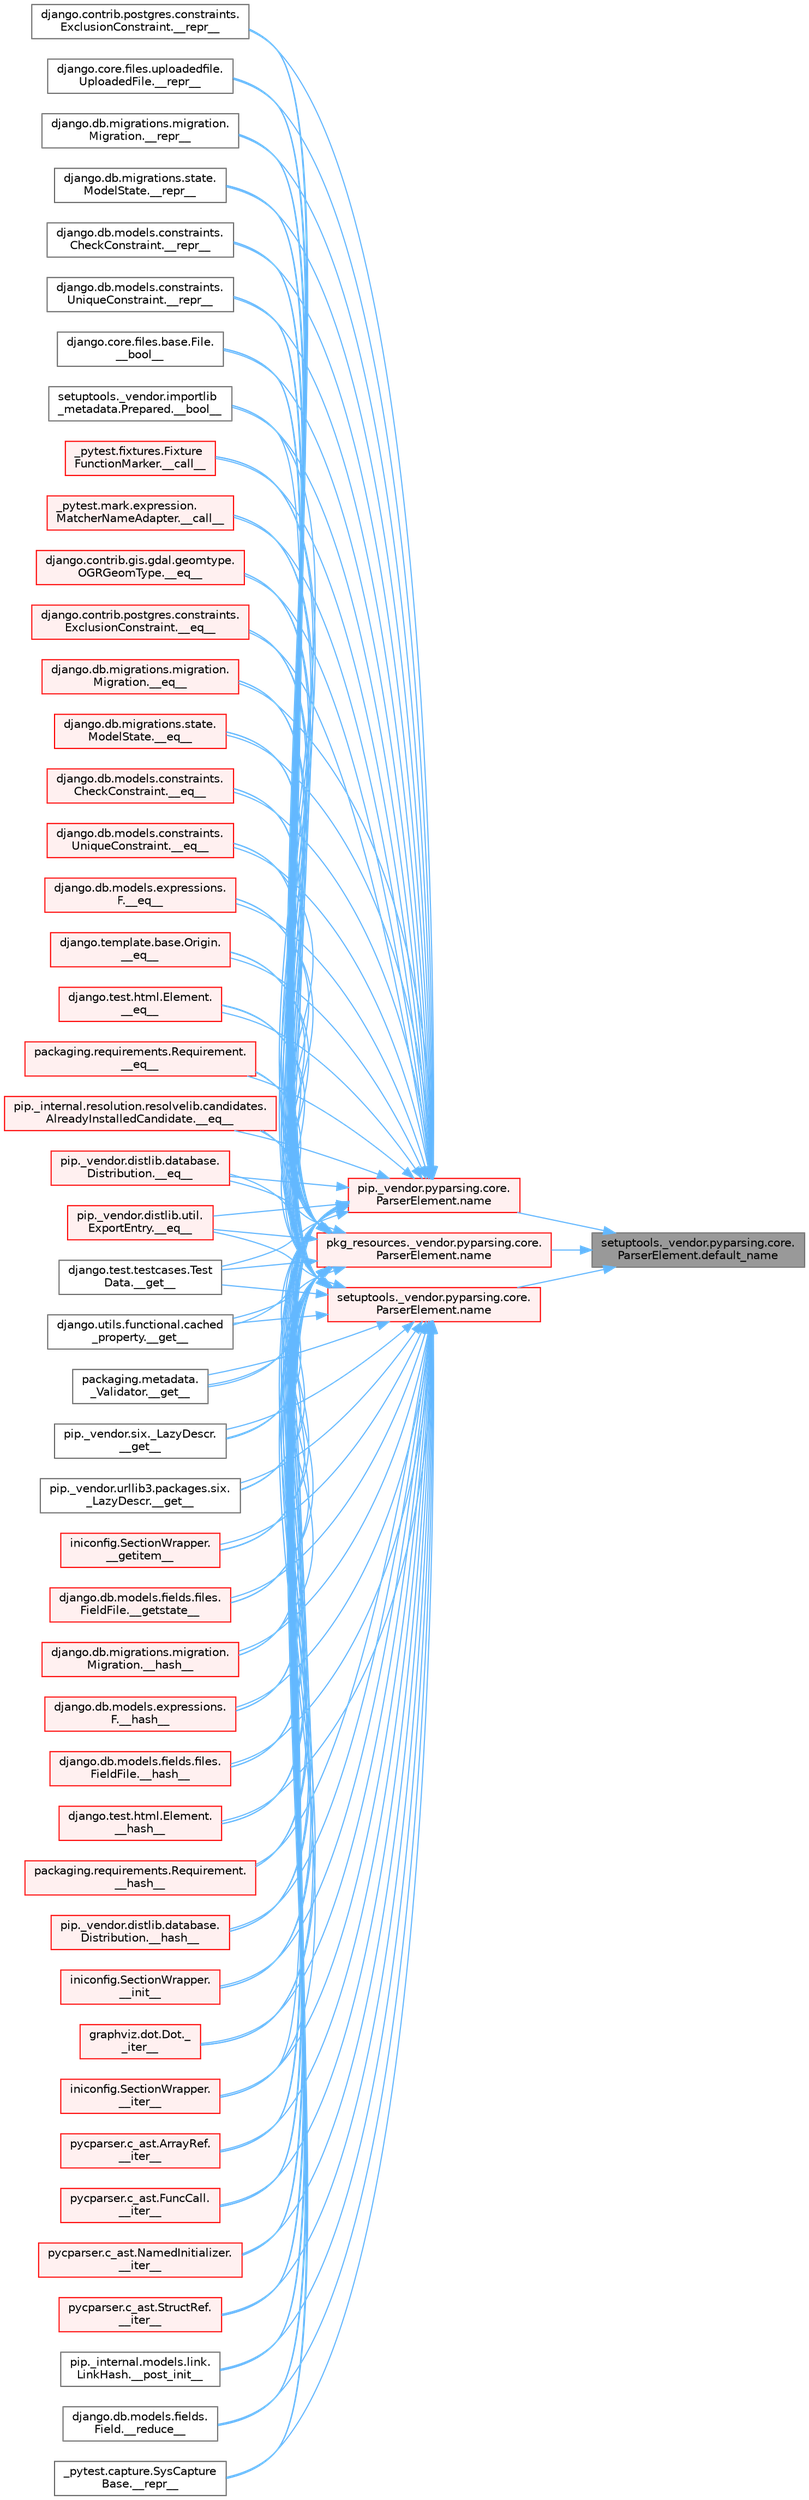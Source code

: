 digraph "setuptools._vendor.pyparsing.core.ParserElement.default_name"
{
 // LATEX_PDF_SIZE
  bgcolor="transparent";
  edge [fontname=Helvetica,fontsize=10,labelfontname=Helvetica,labelfontsize=10];
  node [fontname=Helvetica,fontsize=10,shape=box,height=0.2,width=0.4];
  rankdir="RL";
  Node1 [id="Node000001",label="setuptools._vendor.pyparsing.core.\lParserElement.default_name",height=0.2,width=0.4,color="gray40", fillcolor="grey60", style="filled", fontcolor="black",tooltip=" "];
  Node1 -> Node2 [id="edge1_Node000001_Node000002",dir="back",color="steelblue1",style="solid",tooltip=" "];
  Node2 [id="Node000002",label="pip._vendor.pyparsing.core.\lParserElement.name",height=0.2,width=0.4,color="red", fillcolor="#FFF0F0", style="filled",URL="$classpip_1_1__vendor_1_1pyparsing_1_1core_1_1_parser_element.html#ad7db196655f86eaadabd81c40af25717",tooltip=" "];
  Node2 -> Node3 [id="edge2_Node000002_Node000003",dir="back",color="steelblue1",style="solid",tooltip=" "];
  Node3 [id="Node000003",label="django.core.files.base.File.\l__bool__",height=0.2,width=0.4,color="grey40", fillcolor="white", style="filled",URL="$classdjango_1_1core_1_1files_1_1base_1_1_file.html#adf07dd46020c7160b2257d9e3da4bc43",tooltip=" "];
  Node2 -> Node4 [id="edge3_Node000002_Node000004",dir="back",color="steelblue1",style="solid",tooltip=" "];
  Node4 [id="Node000004",label="setuptools._vendor.importlib\l_metadata.Prepared.__bool__",height=0.2,width=0.4,color="grey40", fillcolor="white", style="filled",URL="$classsetuptools_1_1__vendor_1_1importlib__metadata_1_1_prepared.html#a0395661b38fe11742f24c0482962b913",tooltip=" "];
  Node2 -> Node5 [id="edge4_Node000002_Node000005",dir="back",color="steelblue1",style="solid",tooltip=" "];
  Node5 [id="Node000005",label="_pytest.fixtures.Fixture\lFunctionMarker.__call__",height=0.2,width=0.4,color="red", fillcolor="#FFF0F0", style="filled",URL="$class__pytest_1_1fixtures_1_1_fixture_function_marker.html#acc9c789cb8d19388b24d740159ba305d",tooltip=" "];
  Node2 -> Node8 [id="edge5_Node000002_Node000008",dir="back",color="steelblue1",style="solid",tooltip=" "];
  Node8 [id="Node000008",label="_pytest.mark.expression.\lMatcherNameAdapter.__call__",height=0.2,width=0.4,color="red", fillcolor="#FFF0F0", style="filled",URL="$class__pytest_1_1mark_1_1expression_1_1_matcher_name_adapter.html#a7ecd7564e2e67d5ac026d25db1466389",tooltip=" "];
  Node2 -> Node9 [id="edge6_Node000002_Node000009",dir="back",color="steelblue1",style="solid",tooltip=" "];
  Node9 [id="Node000009",label="django.contrib.gis.gdal.geomtype.\lOGRGeomType.__eq__",height=0.2,width=0.4,color="red", fillcolor="#FFF0F0", style="filled",URL="$classdjango_1_1contrib_1_1gis_1_1gdal_1_1geomtype_1_1_o_g_r_geom_type.html#a878253f899634c312b64add448108474",tooltip=" "];
  Node2 -> Node18 [id="edge7_Node000002_Node000018",dir="back",color="steelblue1",style="solid",tooltip=" "];
  Node18 [id="Node000018",label="django.contrib.postgres.constraints.\lExclusionConstraint.__eq__",height=0.2,width=0.4,color="red", fillcolor="#FFF0F0", style="filled",URL="$classdjango_1_1contrib_1_1postgres_1_1constraints_1_1_exclusion_constraint.html#af496d048323e51177e1239475f9fe47c",tooltip=" "];
  Node2 -> Node19 [id="edge8_Node000002_Node000019",dir="back",color="steelblue1",style="solid",tooltip=" "];
  Node19 [id="Node000019",label="django.db.migrations.migration.\lMigration.__eq__",height=0.2,width=0.4,color="red", fillcolor="#FFF0F0", style="filled",URL="$classdjango_1_1db_1_1migrations_1_1migration_1_1_migration.html#a0234090d18f01ee0a7a23b98a036ac79",tooltip=" "];
  Node2 -> Node20 [id="edge9_Node000002_Node000020",dir="back",color="steelblue1",style="solid",tooltip=" "];
  Node20 [id="Node000020",label="django.db.migrations.state.\lModelState.__eq__",height=0.2,width=0.4,color="red", fillcolor="#FFF0F0", style="filled",URL="$classdjango_1_1db_1_1migrations_1_1state_1_1_model_state.html#ae338faa36574cfa53f86dac5ac80176d",tooltip=" "];
  Node2 -> Node21 [id="edge10_Node000002_Node000021",dir="back",color="steelblue1",style="solid",tooltip=" "];
  Node21 [id="Node000021",label="django.db.models.constraints.\lCheckConstraint.__eq__",height=0.2,width=0.4,color="red", fillcolor="#FFF0F0", style="filled",URL="$classdjango_1_1db_1_1models_1_1constraints_1_1_check_constraint.html#a55875a553e53009967129f8b8a269475",tooltip=" "];
  Node2 -> Node22 [id="edge11_Node000002_Node000022",dir="back",color="steelblue1",style="solid",tooltip=" "];
  Node22 [id="Node000022",label="django.db.models.constraints.\lUniqueConstraint.__eq__",height=0.2,width=0.4,color="red", fillcolor="#FFF0F0", style="filled",URL="$classdjango_1_1db_1_1models_1_1constraints_1_1_unique_constraint.html#a1a877e5c6def4673a480b3fd44e3ad19",tooltip=" "];
  Node2 -> Node23 [id="edge12_Node000002_Node000023",dir="back",color="steelblue1",style="solid",tooltip=" "];
  Node23 [id="Node000023",label="django.db.models.expressions.\lF.__eq__",height=0.2,width=0.4,color="red", fillcolor="#FFF0F0", style="filled",URL="$classdjango_1_1db_1_1models_1_1expressions_1_1_f.html#ae5a4762383529ca2924f76683eede0d2",tooltip=" "];
  Node2 -> Node24 [id="edge13_Node000002_Node000024",dir="back",color="steelblue1",style="solid",tooltip=" "];
  Node24 [id="Node000024",label="django.template.base.Origin.\l__eq__",height=0.2,width=0.4,color="red", fillcolor="#FFF0F0", style="filled",URL="$classdjango_1_1template_1_1base_1_1_origin.html#aceaf6f15e79a904eef75db1caa454d5c",tooltip=" "];
  Node2 -> Node25 [id="edge14_Node000002_Node000025",dir="back",color="steelblue1",style="solid",tooltip=" "];
  Node25 [id="Node000025",label="django.test.html.Element.\l__eq__",height=0.2,width=0.4,color="red", fillcolor="#FFF0F0", style="filled",URL="$classdjango_1_1test_1_1html_1_1_element.html#a287e83f2ae4a6f13b9e00d7b70ee5d47",tooltip=" "];
  Node2 -> Node26 [id="edge15_Node000002_Node000026",dir="back",color="steelblue1",style="solid",tooltip=" "];
  Node26 [id="Node000026",label="packaging.requirements.Requirement.\l__eq__",height=0.2,width=0.4,color="red", fillcolor="#FFF0F0", style="filled",URL="$classpackaging_1_1requirements_1_1_requirement.html#ae285c586a0e8b9e700b0f5f25e2c2671",tooltip=" "];
  Node2 -> Node27 [id="edge16_Node000002_Node000027",dir="back",color="steelblue1",style="solid",tooltip=" "];
  Node27 [id="Node000027",label="pip._internal.resolution.resolvelib.candidates.\lAlreadyInstalledCandidate.__eq__",height=0.2,width=0.4,color="red", fillcolor="#FFF0F0", style="filled",URL="$classpip_1_1__internal_1_1resolution_1_1resolvelib_1_1candidates_1_1_already_installed_candidate.html#a94393be14236fb68b64ac2b9f1e89d53",tooltip=" "];
  Node2 -> Node28 [id="edge17_Node000002_Node000028",dir="back",color="steelblue1",style="solid",tooltip=" "];
  Node28 [id="Node000028",label="pip._vendor.distlib.database.\lDistribution.__eq__",height=0.2,width=0.4,color="red", fillcolor="#FFF0F0", style="filled",URL="$classpip_1_1__vendor_1_1distlib_1_1database_1_1_distribution.html#aba7030b239fad6f8faac6fcb9bec27c2",tooltip=" "];
  Node2 -> Node29 [id="edge18_Node000002_Node000029",dir="back",color="steelblue1",style="solid",tooltip=" "];
  Node29 [id="Node000029",label="pip._vendor.distlib.util.\lExportEntry.__eq__",height=0.2,width=0.4,color="red", fillcolor="#FFF0F0", style="filled",URL="$classpip_1_1__vendor_1_1distlib_1_1util_1_1_export_entry.html#a0fb0e6e2d6aa56973f97290b051c5709",tooltip=" "];
  Node2 -> Node30 [id="edge19_Node000002_Node000030",dir="back",color="steelblue1",style="solid",tooltip=" "];
  Node30 [id="Node000030",label="django.test.testcases.Test\lData.__get__",height=0.2,width=0.4,color="grey40", fillcolor="white", style="filled",URL="$classdjango_1_1test_1_1testcases_1_1_test_data.html#a6b90c1a9262cf266d34b5e5faa257454",tooltip=" "];
  Node2 -> Node31 [id="edge20_Node000002_Node000031",dir="back",color="steelblue1",style="solid",tooltip=" "];
  Node31 [id="Node000031",label="django.utils.functional.cached\l_property.__get__",height=0.2,width=0.4,color="grey40", fillcolor="white", style="filled",URL="$classdjango_1_1utils_1_1functional_1_1cached__property.html#aea06f0393fa1ebeb0e878b1df50e0ea6",tooltip=" "];
  Node2 -> Node32 [id="edge21_Node000002_Node000032",dir="back",color="steelblue1",style="solid",tooltip=" "];
  Node32 [id="Node000032",label="packaging.metadata.\l_Validator.__get__",height=0.2,width=0.4,color="grey40", fillcolor="white", style="filled",URL="$classpackaging_1_1metadata_1_1___validator.html#aee57fdc6ee4e64af0551e761a2339d22",tooltip=" "];
  Node2 -> Node33 [id="edge22_Node000002_Node000033",dir="back",color="steelblue1",style="solid",tooltip=" "];
  Node33 [id="Node000033",label="pip._vendor.six._LazyDescr.\l__get__",height=0.2,width=0.4,color="grey40", fillcolor="white", style="filled",URL="$classpip_1_1__vendor_1_1six_1_1___lazy_descr.html#aeb559285af794a2be524d8e532244a3e",tooltip=" "];
  Node2 -> Node34 [id="edge23_Node000002_Node000034",dir="back",color="steelblue1",style="solid",tooltip=" "];
  Node34 [id="Node000034",label="pip._vendor.urllib3.packages.six.\l_LazyDescr.__get__",height=0.2,width=0.4,color="grey40", fillcolor="white", style="filled",URL="$classpip_1_1__vendor_1_1urllib3_1_1packages_1_1six_1_1___lazy_descr.html#a08ccd0501dd1c57d35df463db038355d",tooltip=" "];
  Node2 -> Node35 [id="edge24_Node000002_Node000035",dir="back",color="steelblue1",style="solid",tooltip=" "];
  Node35 [id="Node000035",label="iniconfig.SectionWrapper.\l__getitem__",height=0.2,width=0.4,color="red", fillcolor="#FFF0F0", style="filled",URL="$classiniconfig_1_1_section_wrapper.html#a3fc976958f26ef38b05fa3a8e6df2a4e",tooltip=" "];
  Node2 -> Node969 [id="edge25_Node000002_Node000969",dir="back",color="steelblue1",style="solid",tooltip=" "];
  Node969 [id="Node000969",label="django.db.models.fields.files.\lFieldFile.__getstate__",height=0.2,width=0.4,color="red", fillcolor="#FFF0F0", style="filled",URL="$classdjango_1_1db_1_1models_1_1fields_1_1files_1_1_field_file.html#abe72652d5f16633f345ef032fd8e3b5c",tooltip=" "];
  Node2 -> Node971 [id="edge26_Node000002_Node000971",dir="back",color="steelblue1",style="solid",tooltip=" "];
  Node971 [id="Node000971",label="django.db.migrations.migration.\lMigration.__hash__",height=0.2,width=0.4,color="red", fillcolor="#FFF0F0", style="filled",URL="$classdjango_1_1db_1_1migrations_1_1migration_1_1_migration.html#aae8f7f62ce57be42f7b5af2e49edf919",tooltip=" "];
  Node2 -> Node972 [id="edge27_Node000002_Node000972",dir="back",color="steelblue1",style="solid",tooltip=" "];
  Node972 [id="Node000972",label="django.db.models.expressions.\lF.__hash__",height=0.2,width=0.4,color="red", fillcolor="#FFF0F0", style="filled",URL="$classdjango_1_1db_1_1models_1_1expressions_1_1_f.html#a6431516addfd350b0b6ed0e51165f7c1",tooltip=" "];
  Node2 -> Node973 [id="edge28_Node000002_Node000973",dir="back",color="steelblue1",style="solid",tooltip=" "];
  Node973 [id="Node000973",label="django.db.models.fields.files.\lFieldFile.__hash__",height=0.2,width=0.4,color="red", fillcolor="#FFF0F0", style="filled",URL="$classdjango_1_1db_1_1models_1_1fields_1_1files_1_1_field_file.html#a3d0916f2296d973216a37e30a933c401",tooltip=" "];
  Node2 -> Node974 [id="edge29_Node000002_Node000974",dir="back",color="steelblue1",style="solid",tooltip=" "];
  Node974 [id="Node000974",label="django.test.html.Element.\l__hash__",height=0.2,width=0.4,color="red", fillcolor="#FFF0F0", style="filled",URL="$classdjango_1_1test_1_1html_1_1_element.html#a9e783fdad624f8860a95fe7662ea85f3",tooltip=" "];
  Node2 -> Node975 [id="edge30_Node000002_Node000975",dir="back",color="steelblue1",style="solid",tooltip=" "];
  Node975 [id="Node000975",label="packaging.requirements.Requirement.\l__hash__",height=0.2,width=0.4,color="red", fillcolor="#FFF0F0", style="filled",URL="$classpackaging_1_1requirements_1_1_requirement.html#a69426ed6e3cc347033b3096195023bfc",tooltip=" "];
  Node2 -> Node976 [id="edge31_Node000002_Node000976",dir="back",color="steelblue1",style="solid",tooltip=" "];
  Node976 [id="Node000976",label="pip._vendor.distlib.database.\lDistribution.__hash__",height=0.2,width=0.4,color="red", fillcolor="#FFF0F0", style="filled",URL="$classpip_1_1__vendor_1_1distlib_1_1database_1_1_distribution.html#af9d117c9909f8cbf07f12c723b145c3b",tooltip=" "];
  Node2 -> Node977 [id="edge32_Node000002_Node000977",dir="back",color="steelblue1",style="solid",tooltip=" "];
  Node977 [id="Node000977",label="iniconfig.SectionWrapper.\l__init__",height=0.2,width=0.4,color="red", fillcolor="#FFF0F0", style="filled",URL="$classiniconfig_1_1_section_wrapper.html#ac789fd178fa19b9e39994b6f79265620",tooltip=" "];
  Node2 -> Node978 [id="edge33_Node000002_Node000978",dir="back",color="steelblue1",style="solid",tooltip=" "];
  Node978 [id="Node000978",label="graphviz.dot.Dot._\l_iter__",height=0.2,width=0.4,color="red", fillcolor="#FFF0F0", style="filled",URL="$classgraphviz_1_1dot_1_1_dot.html#ad581ae397ceb7e0bef9698433ce3a2a4",tooltip=" "];
  Node2 -> Node979 [id="edge34_Node000002_Node000979",dir="back",color="steelblue1",style="solid",tooltip=" "];
  Node979 [id="Node000979",label="iniconfig.SectionWrapper.\l__iter__",height=0.2,width=0.4,color="red", fillcolor="#FFF0F0", style="filled",URL="$classiniconfig_1_1_section_wrapper.html#a7cd33b3569c0daafd76e11dcaf5bfdf2",tooltip=" "];
  Node2 -> Node980 [id="edge35_Node000002_Node000980",dir="back",color="steelblue1",style="solid",tooltip=" "];
  Node980 [id="Node000980",label="pycparser.c_ast.ArrayRef.\l__iter__",height=0.2,width=0.4,color="red", fillcolor="#FFF0F0", style="filled",URL="$classpycparser_1_1c__ast_1_1_array_ref.html#a1a69033eb783e23c22da33fe4f791b6d",tooltip=" "];
  Node2 -> Node981 [id="edge36_Node000002_Node000981",dir="back",color="steelblue1",style="solid",tooltip=" "];
  Node981 [id="Node000981",label="pycparser.c_ast.FuncCall.\l__iter__",height=0.2,width=0.4,color="red", fillcolor="#FFF0F0", style="filled",URL="$classpycparser_1_1c__ast_1_1_func_call.html#af6a1cc2e46c11f1e12f06f9e2de94fd5",tooltip=" "];
  Node2 -> Node982 [id="edge37_Node000002_Node000982",dir="back",color="steelblue1",style="solid",tooltip=" "];
  Node982 [id="Node000982",label="pycparser.c_ast.NamedInitializer.\l__iter__",height=0.2,width=0.4,color="red", fillcolor="#FFF0F0", style="filled",URL="$classpycparser_1_1c__ast_1_1_named_initializer.html#ae4d6e91327cfec771f7a0579cfb7d235",tooltip=" "];
  Node2 -> Node983 [id="edge38_Node000002_Node000983",dir="back",color="steelblue1",style="solid",tooltip=" "];
  Node983 [id="Node000983",label="pycparser.c_ast.StructRef.\l__iter__",height=0.2,width=0.4,color="red", fillcolor="#FFF0F0", style="filled",URL="$classpycparser_1_1c__ast_1_1_struct_ref.html#adc730771fdefc02f37b63af08abc8a74",tooltip=" "];
  Node2 -> Node984 [id="edge39_Node000002_Node000984",dir="back",color="steelblue1",style="solid",tooltip=" "];
  Node984 [id="Node000984",label="pip._internal.models.link.\lLinkHash.__post_init__",height=0.2,width=0.4,color="grey40", fillcolor="white", style="filled",URL="$classpip_1_1__internal_1_1models_1_1link_1_1_link_hash.html#ab5f65bc8f56bb0c7792cd375989032bc",tooltip=" "];
  Node2 -> Node985 [id="edge40_Node000002_Node000985",dir="back",color="steelblue1",style="solid",tooltip=" "];
  Node985 [id="Node000985",label="django.db.models.fields.\lField.__reduce__",height=0.2,width=0.4,color="grey40", fillcolor="white", style="filled",URL="$classdjango_1_1db_1_1models_1_1fields_1_1_field.html#af288ea77bf31d6b7a738396bdc88d22d",tooltip=" "];
  Node2 -> Node986 [id="edge41_Node000002_Node000986",dir="back",color="steelblue1",style="solid",tooltip=" "];
  Node986 [id="Node000986",label="_pytest.capture.SysCapture\lBase.__repr__",height=0.2,width=0.4,color="grey40", fillcolor="white", style="filled",URL="$class__pytest_1_1capture_1_1_sys_capture_base.html#abfe2012f2a8841c51848da2d06ccb2d6",tooltip=" "];
  Node2 -> Node491 [id="edge42_Node000002_Node000491",dir="back",color="steelblue1",style="solid",tooltip=" "];
  Node491 [id="Node000491",label="django.contrib.postgres.constraints.\lExclusionConstraint.__repr__",height=0.2,width=0.4,color="grey40", fillcolor="white", style="filled",URL="$classdjango_1_1contrib_1_1postgres_1_1constraints_1_1_exclusion_constraint.html#a0771594ced240daa3e783f821d28adb5",tooltip=" "];
  Node2 -> Node987 [id="edge43_Node000002_Node000987",dir="back",color="steelblue1",style="solid",tooltip=" "];
  Node987 [id="Node000987",label="django.core.files.uploadedfile.\lUploadedFile.__repr__",height=0.2,width=0.4,color="grey40", fillcolor="white", style="filled",URL="$classdjango_1_1core_1_1files_1_1uploadedfile_1_1_uploaded_file.html#a0ce18993b41ac813512e64e46da52cb0",tooltip=" "];
  Node2 -> Node988 [id="edge44_Node000002_Node000988",dir="back",color="steelblue1",style="solid",tooltip=" "];
  Node988 [id="Node000988",label="django.db.migrations.migration.\lMigration.__repr__",height=0.2,width=0.4,color="grey40", fillcolor="white", style="filled",URL="$classdjango_1_1db_1_1migrations_1_1migration_1_1_migration.html#a14a7c4cecb60a4c4cbaaa284669c42c8",tooltip=" "];
  Node2 -> Node989 [id="edge45_Node000002_Node000989",dir="back",color="steelblue1",style="solid",tooltip=" "];
  Node989 [id="Node000989",label="django.db.migrations.state.\lModelState.__repr__",height=0.2,width=0.4,color="grey40", fillcolor="white", style="filled",URL="$classdjango_1_1db_1_1migrations_1_1state_1_1_model_state.html#a0045bbb7deecc184067c91dcf81c5d93",tooltip=" "];
  Node2 -> Node773 [id="edge46_Node000002_Node000773",dir="back",color="steelblue1",style="solid",tooltip=" "];
  Node773 [id="Node000773",label="django.db.models.constraints.\lCheckConstraint.__repr__",height=0.2,width=0.4,color="grey40", fillcolor="white", style="filled",URL="$classdjango_1_1db_1_1models_1_1constraints_1_1_check_constraint.html#a5ee1e990e7235f77706fa7da45651b5f",tooltip=" "];
  Node2 -> Node492 [id="edge47_Node000002_Node000492",dir="back",color="steelblue1",style="solid",tooltip=" "];
  Node492 [id="Node000492",label="django.db.models.constraints.\lUniqueConstraint.__repr__",height=0.2,width=0.4,color="grey40", fillcolor="white", style="filled",URL="$classdjango_1_1db_1_1models_1_1constraints_1_1_unique_constraint.html#a182454ed288d36d2033f34e2442e63b6",tooltip=" "];
  Node1 -> Node2329 [id="edge48_Node000001_Node002329",dir="back",color="steelblue1",style="solid",tooltip=" "];
  Node2329 [id="Node002329",label="pkg_resources._vendor.pyparsing.core.\lParserElement.name",height=0.2,width=0.4,color="red", fillcolor="#FFF0F0", style="filled",URL="$classpkg__resources_1_1__vendor_1_1pyparsing_1_1core_1_1_parser_element.html#abf3887f5a60cd87875ad9ce57ba0ec6a",tooltip=" "];
  Node2329 -> Node3 [id="edge49_Node002329_Node000003",dir="back",color="steelblue1",style="solid",tooltip=" "];
  Node2329 -> Node4 [id="edge50_Node002329_Node000004",dir="back",color="steelblue1",style="solid",tooltip=" "];
  Node2329 -> Node5 [id="edge51_Node002329_Node000005",dir="back",color="steelblue1",style="solid",tooltip=" "];
  Node2329 -> Node8 [id="edge52_Node002329_Node000008",dir="back",color="steelblue1",style="solid",tooltip=" "];
  Node2329 -> Node9 [id="edge53_Node002329_Node000009",dir="back",color="steelblue1",style="solid",tooltip=" "];
  Node2329 -> Node18 [id="edge54_Node002329_Node000018",dir="back",color="steelblue1",style="solid",tooltip=" "];
  Node2329 -> Node19 [id="edge55_Node002329_Node000019",dir="back",color="steelblue1",style="solid",tooltip=" "];
  Node2329 -> Node20 [id="edge56_Node002329_Node000020",dir="back",color="steelblue1",style="solid",tooltip=" "];
  Node2329 -> Node21 [id="edge57_Node002329_Node000021",dir="back",color="steelblue1",style="solid",tooltip=" "];
  Node2329 -> Node22 [id="edge58_Node002329_Node000022",dir="back",color="steelblue1",style="solid",tooltip=" "];
  Node2329 -> Node23 [id="edge59_Node002329_Node000023",dir="back",color="steelblue1",style="solid",tooltip=" "];
  Node2329 -> Node24 [id="edge60_Node002329_Node000024",dir="back",color="steelblue1",style="solid",tooltip=" "];
  Node2329 -> Node25 [id="edge61_Node002329_Node000025",dir="back",color="steelblue1",style="solid",tooltip=" "];
  Node2329 -> Node26 [id="edge62_Node002329_Node000026",dir="back",color="steelblue1",style="solid",tooltip=" "];
  Node2329 -> Node27 [id="edge63_Node002329_Node000027",dir="back",color="steelblue1",style="solid",tooltip=" "];
  Node2329 -> Node28 [id="edge64_Node002329_Node000028",dir="back",color="steelblue1",style="solid",tooltip=" "];
  Node2329 -> Node29 [id="edge65_Node002329_Node000029",dir="back",color="steelblue1",style="solid",tooltip=" "];
  Node2329 -> Node30 [id="edge66_Node002329_Node000030",dir="back",color="steelblue1",style="solid",tooltip=" "];
  Node2329 -> Node31 [id="edge67_Node002329_Node000031",dir="back",color="steelblue1",style="solid",tooltip=" "];
  Node2329 -> Node32 [id="edge68_Node002329_Node000032",dir="back",color="steelblue1",style="solid",tooltip=" "];
  Node2329 -> Node33 [id="edge69_Node002329_Node000033",dir="back",color="steelblue1",style="solid",tooltip=" "];
  Node2329 -> Node34 [id="edge70_Node002329_Node000034",dir="back",color="steelblue1",style="solid",tooltip=" "];
  Node2329 -> Node35 [id="edge71_Node002329_Node000035",dir="back",color="steelblue1",style="solid",tooltip=" "];
  Node2329 -> Node969 [id="edge72_Node002329_Node000969",dir="back",color="steelblue1",style="solid",tooltip=" "];
  Node2329 -> Node971 [id="edge73_Node002329_Node000971",dir="back",color="steelblue1",style="solid",tooltip=" "];
  Node2329 -> Node972 [id="edge74_Node002329_Node000972",dir="back",color="steelblue1",style="solid",tooltip=" "];
  Node2329 -> Node973 [id="edge75_Node002329_Node000973",dir="back",color="steelblue1",style="solid",tooltip=" "];
  Node2329 -> Node974 [id="edge76_Node002329_Node000974",dir="back",color="steelblue1",style="solid",tooltip=" "];
  Node2329 -> Node975 [id="edge77_Node002329_Node000975",dir="back",color="steelblue1",style="solid",tooltip=" "];
  Node2329 -> Node976 [id="edge78_Node002329_Node000976",dir="back",color="steelblue1",style="solid",tooltip=" "];
  Node2329 -> Node977 [id="edge79_Node002329_Node000977",dir="back",color="steelblue1",style="solid",tooltip=" "];
  Node2329 -> Node978 [id="edge80_Node002329_Node000978",dir="back",color="steelblue1",style="solid",tooltip=" "];
  Node2329 -> Node979 [id="edge81_Node002329_Node000979",dir="back",color="steelblue1",style="solid",tooltip=" "];
  Node2329 -> Node980 [id="edge82_Node002329_Node000980",dir="back",color="steelblue1",style="solid",tooltip=" "];
  Node2329 -> Node981 [id="edge83_Node002329_Node000981",dir="back",color="steelblue1",style="solid",tooltip=" "];
  Node2329 -> Node982 [id="edge84_Node002329_Node000982",dir="back",color="steelblue1",style="solid",tooltip=" "];
  Node2329 -> Node983 [id="edge85_Node002329_Node000983",dir="back",color="steelblue1",style="solid",tooltip=" "];
  Node2329 -> Node984 [id="edge86_Node002329_Node000984",dir="back",color="steelblue1",style="solid",tooltip=" "];
  Node2329 -> Node985 [id="edge87_Node002329_Node000985",dir="back",color="steelblue1",style="solid",tooltip=" "];
  Node2329 -> Node986 [id="edge88_Node002329_Node000986",dir="back",color="steelblue1",style="solid",tooltip=" "];
  Node2329 -> Node491 [id="edge89_Node002329_Node000491",dir="back",color="steelblue1",style="solid",tooltip=" "];
  Node2329 -> Node987 [id="edge90_Node002329_Node000987",dir="back",color="steelblue1",style="solid",tooltip=" "];
  Node2329 -> Node988 [id="edge91_Node002329_Node000988",dir="back",color="steelblue1",style="solid",tooltip=" "];
  Node2329 -> Node989 [id="edge92_Node002329_Node000989",dir="back",color="steelblue1",style="solid",tooltip=" "];
  Node2329 -> Node773 [id="edge93_Node002329_Node000773",dir="back",color="steelblue1",style="solid",tooltip=" "];
  Node2329 -> Node492 [id="edge94_Node002329_Node000492",dir="back",color="steelblue1",style="solid",tooltip=" "];
  Node1 -> Node2330 [id="edge95_Node000001_Node002330",dir="back",color="steelblue1",style="solid",tooltip=" "];
  Node2330 [id="Node002330",label="setuptools._vendor.pyparsing.core.\lParserElement.name",height=0.2,width=0.4,color="red", fillcolor="#FFF0F0", style="filled",URL="$classsetuptools_1_1__vendor_1_1pyparsing_1_1core_1_1_parser_element.html#a575ae3b20b199ff90bc942cf2179084f",tooltip=" "];
  Node2330 -> Node3 [id="edge96_Node002330_Node000003",dir="back",color="steelblue1",style="solid",tooltip=" "];
  Node2330 -> Node4 [id="edge97_Node002330_Node000004",dir="back",color="steelblue1",style="solid",tooltip=" "];
  Node2330 -> Node5 [id="edge98_Node002330_Node000005",dir="back",color="steelblue1",style="solid",tooltip=" "];
  Node2330 -> Node8 [id="edge99_Node002330_Node000008",dir="back",color="steelblue1",style="solid",tooltip=" "];
  Node2330 -> Node9 [id="edge100_Node002330_Node000009",dir="back",color="steelblue1",style="solid",tooltip=" "];
  Node2330 -> Node18 [id="edge101_Node002330_Node000018",dir="back",color="steelblue1",style="solid",tooltip=" "];
  Node2330 -> Node19 [id="edge102_Node002330_Node000019",dir="back",color="steelblue1",style="solid",tooltip=" "];
  Node2330 -> Node20 [id="edge103_Node002330_Node000020",dir="back",color="steelblue1",style="solid",tooltip=" "];
  Node2330 -> Node21 [id="edge104_Node002330_Node000021",dir="back",color="steelblue1",style="solid",tooltip=" "];
  Node2330 -> Node22 [id="edge105_Node002330_Node000022",dir="back",color="steelblue1",style="solid",tooltip=" "];
  Node2330 -> Node23 [id="edge106_Node002330_Node000023",dir="back",color="steelblue1",style="solid",tooltip=" "];
  Node2330 -> Node24 [id="edge107_Node002330_Node000024",dir="back",color="steelblue1",style="solid",tooltip=" "];
  Node2330 -> Node25 [id="edge108_Node002330_Node000025",dir="back",color="steelblue1",style="solid",tooltip=" "];
  Node2330 -> Node26 [id="edge109_Node002330_Node000026",dir="back",color="steelblue1",style="solid",tooltip=" "];
  Node2330 -> Node27 [id="edge110_Node002330_Node000027",dir="back",color="steelblue1",style="solid",tooltip=" "];
  Node2330 -> Node28 [id="edge111_Node002330_Node000028",dir="back",color="steelblue1",style="solid",tooltip=" "];
  Node2330 -> Node29 [id="edge112_Node002330_Node000029",dir="back",color="steelblue1",style="solid",tooltip=" "];
  Node2330 -> Node30 [id="edge113_Node002330_Node000030",dir="back",color="steelblue1",style="solid",tooltip=" "];
  Node2330 -> Node31 [id="edge114_Node002330_Node000031",dir="back",color="steelblue1",style="solid",tooltip=" "];
  Node2330 -> Node32 [id="edge115_Node002330_Node000032",dir="back",color="steelblue1",style="solid",tooltip=" "];
  Node2330 -> Node33 [id="edge116_Node002330_Node000033",dir="back",color="steelblue1",style="solid",tooltip=" "];
  Node2330 -> Node34 [id="edge117_Node002330_Node000034",dir="back",color="steelblue1",style="solid",tooltip=" "];
  Node2330 -> Node35 [id="edge118_Node002330_Node000035",dir="back",color="steelblue1",style="solid",tooltip=" "];
  Node2330 -> Node969 [id="edge119_Node002330_Node000969",dir="back",color="steelblue1",style="solid",tooltip=" "];
  Node2330 -> Node971 [id="edge120_Node002330_Node000971",dir="back",color="steelblue1",style="solid",tooltip=" "];
  Node2330 -> Node972 [id="edge121_Node002330_Node000972",dir="back",color="steelblue1",style="solid",tooltip=" "];
  Node2330 -> Node973 [id="edge122_Node002330_Node000973",dir="back",color="steelblue1",style="solid",tooltip=" "];
  Node2330 -> Node974 [id="edge123_Node002330_Node000974",dir="back",color="steelblue1",style="solid",tooltip=" "];
  Node2330 -> Node975 [id="edge124_Node002330_Node000975",dir="back",color="steelblue1",style="solid",tooltip=" "];
  Node2330 -> Node976 [id="edge125_Node002330_Node000976",dir="back",color="steelblue1",style="solid",tooltip=" "];
  Node2330 -> Node977 [id="edge126_Node002330_Node000977",dir="back",color="steelblue1",style="solid",tooltip=" "];
  Node2330 -> Node978 [id="edge127_Node002330_Node000978",dir="back",color="steelblue1",style="solid",tooltip=" "];
  Node2330 -> Node979 [id="edge128_Node002330_Node000979",dir="back",color="steelblue1",style="solid",tooltip=" "];
  Node2330 -> Node980 [id="edge129_Node002330_Node000980",dir="back",color="steelblue1",style="solid",tooltip=" "];
  Node2330 -> Node981 [id="edge130_Node002330_Node000981",dir="back",color="steelblue1",style="solid",tooltip=" "];
  Node2330 -> Node982 [id="edge131_Node002330_Node000982",dir="back",color="steelblue1",style="solid",tooltip=" "];
  Node2330 -> Node983 [id="edge132_Node002330_Node000983",dir="back",color="steelblue1",style="solid",tooltip=" "];
  Node2330 -> Node984 [id="edge133_Node002330_Node000984",dir="back",color="steelblue1",style="solid",tooltip=" "];
  Node2330 -> Node985 [id="edge134_Node002330_Node000985",dir="back",color="steelblue1",style="solid",tooltip=" "];
  Node2330 -> Node986 [id="edge135_Node002330_Node000986",dir="back",color="steelblue1",style="solid",tooltip=" "];
  Node2330 -> Node491 [id="edge136_Node002330_Node000491",dir="back",color="steelblue1",style="solid",tooltip=" "];
  Node2330 -> Node987 [id="edge137_Node002330_Node000987",dir="back",color="steelblue1",style="solid",tooltip=" "];
  Node2330 -> Node988 [id="edge138_Node002330_Node000988",dir="back",color="steelblue1",style="solid",tooltip=" "];
  Node2330 -> Node989 [id="edge139_Node002330_Node000989",dir="back",color="steelblue1",style="solid",tooltip=" "];
  Node2330 -> Node773 [id="edge140_Node002330_Node000773",dir="back",color="steelblue1",style="solid",tooltip=" "];
  Node2330 -> Node492 [id="edge141_Node002330_Node000492",dir="back",color="steelblue1",style="solid",tooltip=" "];
}
